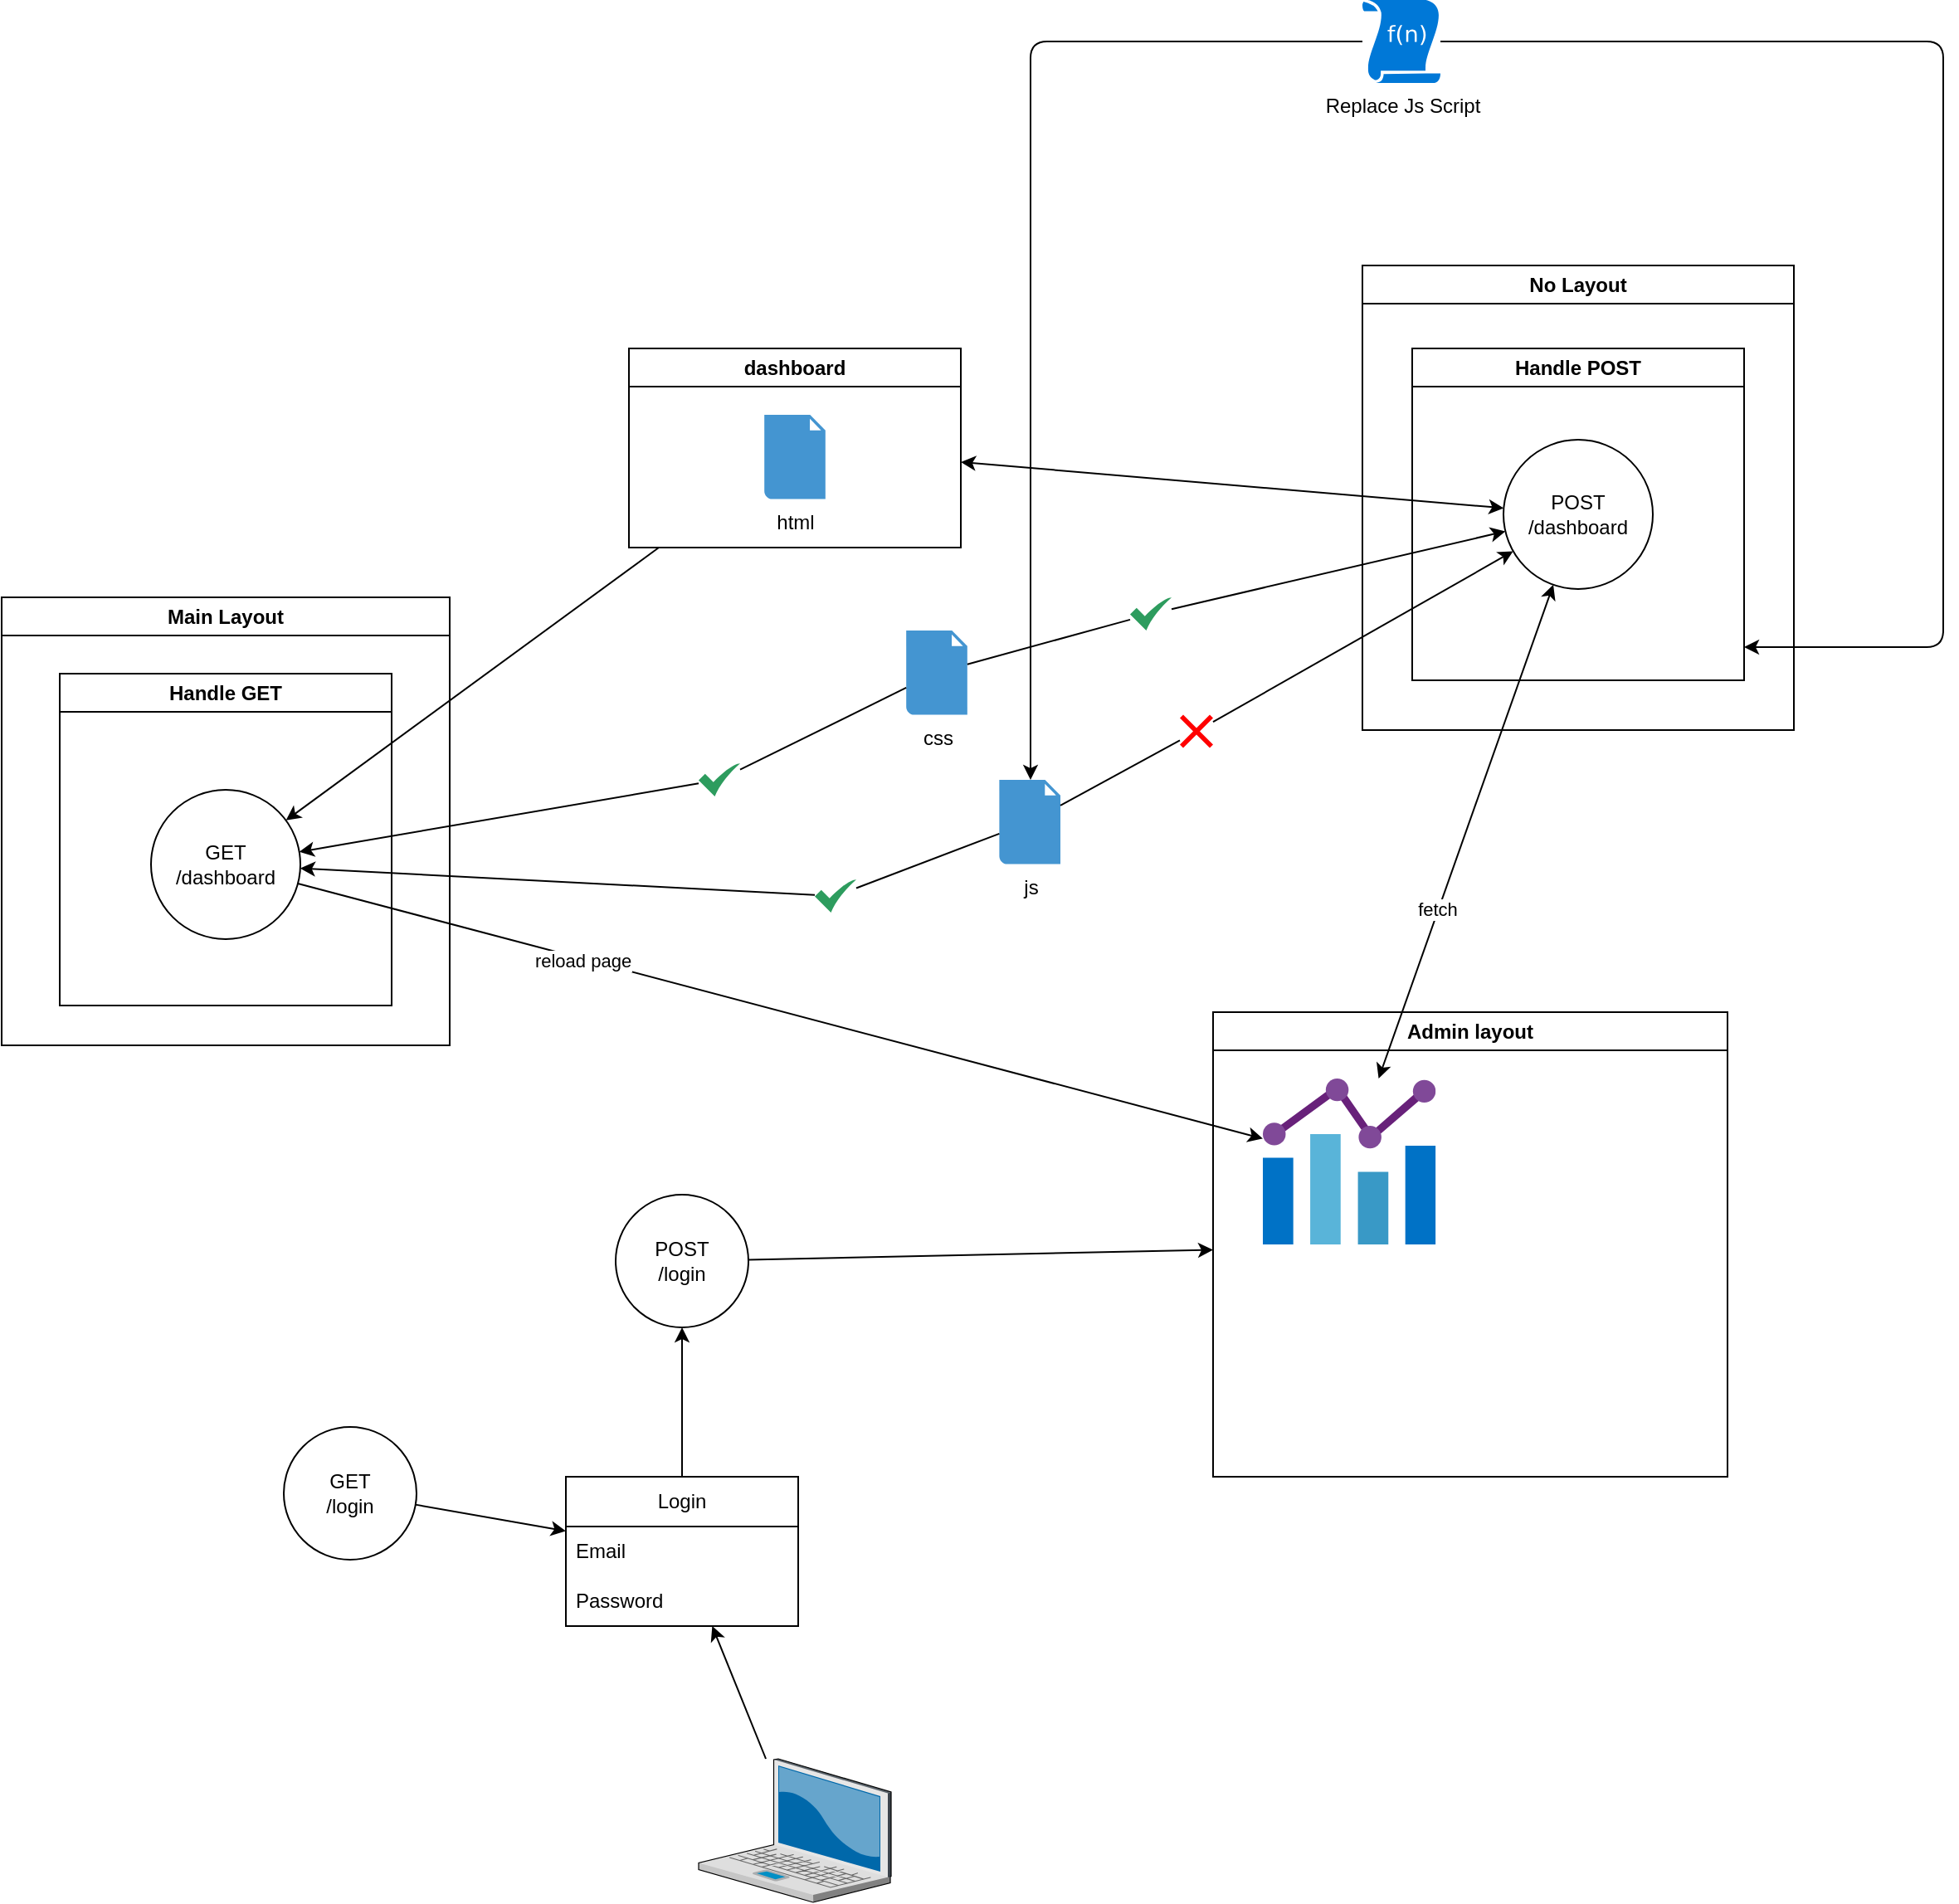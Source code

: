 <mxfile>
    <diagram id="diKFScYm17Do9RVY3w7j" name="Page-1">
        <mxGraphModel dx="2493" dy="1822" grid="1" gridSize="10" guides="1" tooltips="1" connect="1" arrows="1" fold="1" page="1" pageScale="1" pageWidth="850" pageHeight="1100" math="0" shadow="0">
            <root>
                <mxCell id="0"/>
                <mxCell id="1" parent="0"/>
                <mxCell id="29" style="edgeStyle=none;html=1;" parent="1" source="3" target="14" edge="1">
                    <mxGeometry relative="1" as="geometry"/>
                </mxCell>
                <mxCell id="3" value="" style="verticalLabelPosition=bottom;sketch=0;aspect=fixed;html=1;verticalAlign=top;strokeColor=none;align=center;outlineConnect=0;shape=mxgraph.citrix.laptop_2;" parent="1" vertex="1">
                    <mxGeometry x="320" y="400" width="116" height="86.5" as="geometry"/>
                </mxCell>
                <mxCell id="18" style="edgeStyle=none;html=1;" parent="1" source="4" target="6" edge="1">
                    <mxGeometry relative="1" as="geometry"/>
                </mxCell>
                <mxCell id="4" value="POST&lt;br&gt;/login" style="ellipse;whiteSpace=wrap;html=1;aspect=fixed;" parent="1" vertex="1">
                    <mxGeometry x="270" y="60" width="80" height="80" as="geometry"/>
                </mxCell>
                <mxCell id="6" value="Admin layout" style="swimlane;whiteSpace=wrap;html=1;" parent="1" vertex="1">
                    <mxGeometry x="630" y="-50" width="310" height="280" as="geometry"/>
                </mxCell>
                <mxCell id="31" value="" style="sketch=0;aspect=fixed;html=1;points=[];align=center;image;fontSize=12;image=img/lib/mscae/Chart.svg;" parent="6" vertex="1">
                    <mxGeometry x="30" y="40" width="104.17" height="100" as="geometry"/>
                </mxCell>
                <mxCell id="12" style="edgeStyle=none;html=1;" parent="1" source="14" target="4" edge="1">
                    <mxGeometry relative="1" as="geometry">
                        <mxPoint x="180" y="201.716" as="sourcePoint"/>
                    </mxGeometry>
                </mxCell>
                <mxCell id="34" style="edgeStyle=none;html=1;" parent="1" source="9" target="14" edge="1">
                    <mxGeometry relative="1" as="geometry"/>
                </mxCell>
                <mxCell id="9" value="GET&lt;br&gt;/login" style="ellipse;whiteSpace=wrap;html=1;aspect=fixed;" parent="1" vertex="1">
                    <mxGeometry x="70" y="200" width="80" height="80" as="geometry"/>
                </mxCell>
                <mxCell id="14" value="Login" style="swimlane;fontStyle=0;childLayout=stackLayout;horizontal=1;startSize=30;horizontalStack=0;resizeParent=1;resizeParentMax=0;resizeLast=0;collapsible=1;marginBottom=0;whiteSpace=wrap;html=1;" parent="1" vertex="1">
                    <mxGeometry x="240" y="230" width="140" height="90" as="geometry"/>
                </mxCell>
                <mxCell id="15" value="Email" style="text;strokeColor=none;fillColor=none;align=left;verticalAlign=middle;spacingLeft=4;spacingRight=4;overflow=hidden;points=[[0,0.5],[1,0.5]];portConstraint=eastwest;rotatable=0;whiteSpace=wrap;html=1;" parent="14" vertex="1">
                    <mxGeometry y="30" width="140" height="30" as="geometry"/>
                </mxCell>
                <mxCell id="17" value="Password" style="text;strokeColor=none;fillColor=none;align=left;verticalAlign=middle;spacingLeft=4;spacingRight=4;overflow=hidden;points=[[0,0.5],[1,0.5]];portConstraint=eastwest;rotatable=0;whiteSpace=wrap;html=1;" parent="14" vertex="1">
                    <mxGeometry y="60" width="140" height="30" as="geometry"/>
                </mxCell>
                <mxCell id="33" style="edgeStyle=none;html=1;" parent="1" source="21" target="31" edge="1">
                    <mxGeometry relative="1" as="geometry"/>
                </mxCell>
                <mxCell id="42" value="reload page" style="edgeLabel;html=1;align=center;verticalAlign=middle;resizable=0;points=[];" parent="33" vertex="1" connectable="0">
                    <mxGeometry x="-0.412" y="-1" relative="1" as="geometry">
                        <mxPoint as="offset"/>
                    </mxGeometry>
                </mxCell>
                <mxCell id="41" style="edgeStyle=none;html=1;" parent="1" source="36" target="21" edge="1">
                    <mxGeometry relative="1" as="geometry"/>
                </mxCell>
                <mxCell id="45" style="edgeStyle=none;html=1;startArrow=classic;startFill=1;" parent="1" source="36" target="19" edge="1">
                    <mxGeometry relative="1" as="geometry"/>
                </mxCell>
                <mxCell id="36" value="dashboard" style="swimlane;whiteSpace=wrap;html=1;" parent="1" vertex="1">
                    <mxGeometry x="278" y="-450" width="200" height="120" as="geometry"/>
                </mxCell>
                <mxCell id="60" value="html" style="shadow=0;dashed=0;html=1;strokeColor=none;fillColor=#4495D1;labelPosition=center;verticalLabelPosition=bottom;verticalAlign=top;align=center;outlineConnect=0;shape=mxgraph.veeam.2d.file;" parent="36" vertex="1">
                    <mxGeometry x="81.6" y="40.0" width="36.8" height="50.8" as="geometry"/>
                </mxCell>
                <mxCell id="40" style="edgeStyle=none;html=1;startArrow=none;" parent="1" source="50" target="21" edge="1">
                    <mxGeometry relative="1" as="geometry"/>
                </mxCell>
                <mxCell id="49" style="edgeStyle=none;html=1;startArrow=none;startFill=0;endArrow=classic;endFill=1;" parent="1" source="51" target="19" edge="1">
                    <mxGeometry relative="1" as="geometry"/>
                </mxCell>
                <mxCell id="65" style="edgeStyle=elbowEdgeStyle;html=1;startArrow=classic;startFill=1;endArrow=none;endFill=0;" parent="1" source="38" target="63" edge="1">
                    <mxGeometry relative="1" as="geometry">
                        <mxPoint x="900" y="-390" as="targetPoint"/>
                        <Array as="points">
                            <mxPoint x="520" y="-400"/>
                            <mxPoint x="680" y="-490"/>
                            <mxPoint x="520" y="-290"/>
                        </Array>
                    </mxGeometry>
                </mxCell>
                <mxCell id="38" value="js" style="shadow=0;dashed=0;html=1;strokeColor=none;fillColor=#4495D1;labelPosition=center;verticalLabelPosition=bottom;verticalAlign=top;align=center;outlineConnect=0;shape=mxgraph.veeam.2d.file;" parent="1" vertex="1">
                    <mxGeometry x="501.2" y="-190.0" width="36.8" height="50.8" as="geometry"/>
                </mxCell>
                <mxCell id="39" style="edgeStyle=none;html=1;startArrow=none;" parent="1" source="53" target="21" edge="1">
                    <mxGeometry relative="1" as="geometry"/>
                </mxCell>
                <mxCell id="46" style="edgeStyle=none;html=1;startArrow=none;startFill=0;" parent="1" source="54" target="19" edge="1">
                    <mxGeometry relative="1" as="geometry"/>
                </mxCell>
                <mxCell id="37" value="css" style="shadow=0;dashed=0;html=1;strokeColor=none;fillColor=#4495D1;labelPosition=center;verticalLabelPosition=bottom;verticalAlign=top;align=center;outlineConnect=0;shape=mxgraph.veeam.2d.file;" parent="1" vertex="1">
                    <mxGeometry x="445.1" y="-280" width="36.8" height="50.8" as="geometry"/>
                </mxCell>
                <mxCell id="20" style="edgeStyle=none;html=1;startArrow=classic;startFill=1;" parent="1" source="19" target="31" edge="1">
                    <mxGeometry relative="1" as="geometry"/>
                </mxCell>
                <mxCell id="43" value="fetch" style="edgeLabel;html=1;align=center;verticalAlign=middle;resizable=0;points=[];" parent="20" vertex="1" connectable="0">
                    <mxGeometry x="0.315" y="-1" relative="1" as="geometry">
                        <mxPoint as="offset"/>
                    </mxGeometry>
                </mxCell>
                <mxCell id="52" value="" style="edgeStyle=none;html=1;startArrow=none;startFill=0;endArrow=none;endFill=1;" parent="1" source="38" target="51" edge="1">
                    <mxGeometry relative="1" as="geometry">
                        <mxPoint x="536.8" y="-120.513" as="sourcePoint"/>
                        <mxPoint x="662.169" y="-160.798" as="targetPoint"/>
                    </mxGeometry>
                </mxCell>
                <mxCell id="51" value="" style="shape=mxgraph.mockup.markup.redX;fillColor=#ff0000;html=1;shadow=0;strokeColor=none;" parent="1" vertex="1">
                    <mxGeometry x="610" y="-229.2" width="20" height="20" as="geometry"/>
                </mxCell>
                <mxCell id="55" value="" style="edgeStyle=none;html=1;startArrow=none;startFill=0;endArrow=none;" parent="1" source="37" target="54" edge="1">
                    <mxGeometry relative="1" as="geometry">
                        <mxPoint x="476.8" y="-174.6" as="sourcePoint"/>
                        <mxPoint x="660.0" y="-174.6" as="targetPoint"/>
                    </mxGeometry>
                </mxCell>
                <mxCell id="54" value="" style="sketch=0;html=1;aspect=fixed;strokeColor=none;shadow=0;align=center;verticalAlign=top;fillColor=#2D9C5E;shape=mxgraph.gcp2.check" parent="1" vertex="1">
                    <mxGeometry x="580" y="-300" width="25" height="20" as="geometry"/>
                </mxCell>
                <mxCell id="56" value="" style="edgeStyle=none;html=1;endArrow=none;" parent="1" source="37" target="53" edge="1">
                    <mxGeometry relative="1" as="geometry">
                        <mxPoint x="448.681" y="-149.2" as="sourcePoint"/>
                        <mxPoint x="421.068" y="-77.034" as="targetPoint"/>
                    </mxGeometry>
                </mxCell>
                <mxCell id="53" value="" style="sketch=0;html=1;aspect=fixed;strokeColor=none;shadow=0;align=center;verticalAlign=top;fillColor=#2D9C5E;shape=mxgraph.gcp2.check" parent="1" vertex="1">
                    <mxGeometry x="320" y="-200" width="25" height="20" as="geometry"/>
                </mxCell>
                <mxCell id="57" value="" style="edgeStyle=none;html=1;endArrow=none;" parent="1" source="38" target="50" edge="1">
                    <mxGeometry relative="1" as="geometry">
                        <mxPoint x="500" y="-101.682" as="sourcePoint"/>
                        <mxPoint x="441.836" y="-60.847" as="targetPoint"/>
                    </mxGeometry>
                </mxCell>
                <mxCell id="50" value="" style="sketch=0;html=1;aspect=fixed;strokeColor=none;shadow=0;align=center;verticalAlign=top;fillColor=#2D9C5E;shape=mxgraph.gcp2.check" parent="1" vertex="1">
                    <mxGeometry x="390" y="-130" width="25" height="20" as="geometry"/>
                </mxCell>
                <mxCell id="67" style="edgeStyle=elbowEdgeStyle;html=1;startArrow=none;startFill=0;endArrow=classic;endFill=1;" parent="1" source="63" target="58" edge="1">
                    <mxGeometry relative="1" as="geometry">
                        <Array as="points">
                            <mxPoint x="1070" y="-270"/>
                        </Array>
                    </mxGeometry>
                </mxCell>
                <mxCell id="63" value="Replace Js Script" style="sketch=0;aspect=fixed;pointerEvents=1;shadow=0;dashed=0;html=1;strokeColor=none;labelPosition=center;verticalLabelPosition=bottom;verticalAlign=top;align=center;shape=mxgraph.mscae.enterprise.udf_function;fillColor=#0078D7;" parent="1" vertex="1">
                    <mxGeometry x="720" y="-660" width="47" height="50" as="geometry"/>
                </mxCell>
                <mxCell id="68" value="Main Layout" style="swimlane;whiteSpace=wrap;html=1;" parent="1" vertex="1">
                    <mxGeometry x="-100" y="-300" width="270" height="270" as="geometry"/>
                </mxCell>
                <mxCell id="59" value="Handle GET" style="swimlane;whiteSpace=wrap;html=1;" parent="68" vertex="1">
                    <mxGeometry x="35" y="46" width="200" height="200" as="geometry"/>
                </mxCell>
                <mxCell id="21" value="GET&lt;br&gt;/dashboard" style="ellipse;whiteSpace=wrap;html=1;aspect=fixed;" parent="59" vertex="1">
                    <mxGeometry x="55" y="70" width="90" height="90" as="geometry"/>
                </mxCell>
                <mxCell id="69" value="No Layout" style="swimlane;whiteSpace=wrap;html=1;" parent="1" vertex="1">
                    <mxGeometry x="720" y="-500" width="260" height="280" as="geometry"/>
                </mxCell>
                <mxCell id="58" value="Handle POST" style="swimlane;whiteSpace=wrap;html=1;" parent="69" vertex="1">
                    <mxGeometry x="30" y="50" width="200" height="200" as="geometry"/>
                </mxCell>
                <mxCell id="19" value="POST&lt;br&gt;/dashboard" style="ellipse;whiteSpace=wrap;html=1;aspect=fixed;" parent="58" vertex="1">
                    <mxGeometry x="55" y="55" width="90" height="90" as="geometry"/>
                </mxCell>
            </root>
        </mxGraphModel>
    </diagram>
</mxfile>